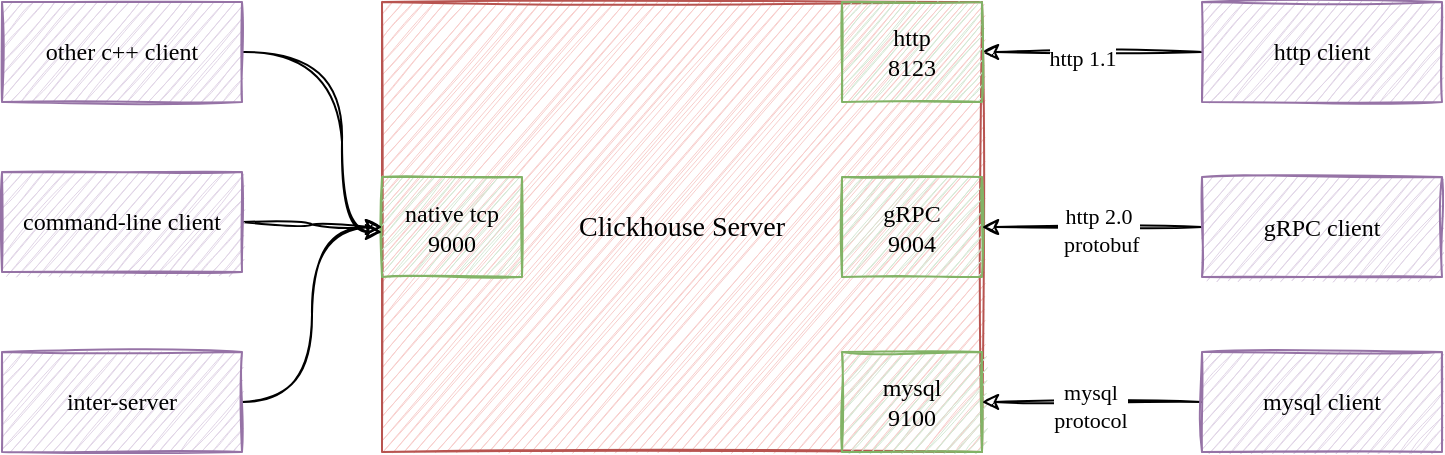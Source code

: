 <mxfile version="16.6.7" type="github">
  <diagram id="9ZpSaxzcpz4ULXaL1X-T" name="第 1 页">
    <mxGraphModel dx="1773" dy="614" grid="1" gridSize="10" guides="1" tooltips="1" connect="1" arrows="1" fold="1" page="1" pageScale="1" pageWidth="827" pageHeight="1169" background="none" math="0" shadow="0">
      <root>
        <mxCell id="0" />
        <mxCell id="1" parent="0" />
        <mxCell id="ykaxEmCodkbpOijnUfok-5" style="edgeStyle=orthogonalEdgeStyle;rounded=0;orthogonalLoop=1;jettySize=auto;html=1;exitX=0;exitY=0.5;exitDx=0;exitDy=0;entryX=1;entryY=0.5;entryDx=0;entryDy=0;sketch=1;" edge="1" parent="1" source="QuoUFKUlMbN6moup9SOk-3" target="ykaxEmCodkbpOijnUfok-1">
          <mxGeometry relative="1" as="geometry" />
        </mxCell>
        <mxCell id="ykaxEmCodkbpOijnUfok-8" value="http 1.1" style="edgeLabel;html=1;align=center;verticalAlign=middle;resizable=0;points=[];sketch=1;rounded=0;fontFamily=Comic Sans MS;fontColor=#000000;" vertex="1" connectable="0" parent="ykaxEmCodkbpOijnUfok-5">
          <mxGeometry x="0.091" y="3" relative="1" as="geometry">
            <mxPoint as="offset" />
          </mxGeometry>
        </mxCell>
        <mxCell id="QuoUFKUlMbN6moup9SOk-3" value="http client" style="rounded=0;whiteSpace=wrap;html=1;fillStyle=auto;fillColor=#e1d5e7;gradientDirection=north;sketch=1;strokeColor=#9673a6;fontFamily=Comic Sans MS;fontColor=#000000;gradientColor=none;glass=0;shadow=0;" parent="1" vertex="1">
          <mxGeometry x="540" y="585" width="120" height="50" as="geometry" />
        </mxCell>
        <mxCell id="i-7tSpso-G0HtrBFlRGV-29" value="&lt;p style=&quot;line-height: 1.2&quot;&gt;&lt;font style=&quot;font-size: 14px&quot;&gt;Clickhouse Server&lt;/font&gt;&lt;/p&gt;" style="rounded=0;whiteSpace=wrap;html=1;fillStyle=auto;fillColor=#f8cecc;gradientDirection=north;sketch=1;strokeColor=#b85450;fontFamily=Comic Sans MS;fontColor=#000000;strokeWidth=1;" parent="1" vertex="1">
          <mxGeometry x="130" y="585" width="300" height="225" as="geometry" />
        </mxCell>
        <mxCell id="ykaxEmCodkbpOijnUfok-1" value="http&lt;br&gt;8123" style="rounded=0;whiteSpace=wrap;html=1;fillStyle=auto;fillColor=#d5e8d4;gradientDirection=north;sketch=1;strokeColor=#82b366;fontFamily=Comic Sans MS;fontColor=#000000;" vertex="1" parent="1">
          <mxGeometry x="360" y="585" width="70" height="50" as="geometry" />
        </mxCell>
        <mxCell id="ykaxEmCodkbpOijnUfok-2" value="native tcp&lt;br&gt;9000" style="rounded=0;whiteSpace=wrap;html=1;fillStyle=auto;fillColor=#d5e8d4;gradientDirection=north;sketch=1;strokeColor=#82b366;fontFamily=Comic Sans MS;fontColor=#000000;" vertex="1" parent="1">
          <mxGeometry x="130" y="672.5" width="70" height="50" as="geometry" />
        </mxCell>
        <mxCell id="ykaxEmCodkbpOijnUfok-3" value="mysql&lt;br&gt;9100" style="rounded=0;whiteSpace=wrap;html=1;fillStyle=auto;fillColor=#d5e8d4;gradientDirection=north;sketch=1;strokeColor=#82b366;fontFamily=Comic Sans MS;fontColor=#000000;" vertex="1" parent="1">
          <mxGeometry x="360" y="760" width="70" height="50" as="geometry" />
        </mxCell>
        <mxCell id="ykaxEmCodkbpOijnUfok-4" value="gRPC&lt;br&gt;9004" style="rounded=0;whiteSpace=wrap;html=1;fillStyle=auto;fillColor=#d5e8d4;gradientDirection=north;sketch=1;strokeColor=#82b366;fontFamily=Comic Sans MS;fontColor=#000000;" vertex="1" parent="1">
          <mxGeometry x="360" y="672.5" width="70" height="50" as="geometry" />
        </mxCell>
        <mxCell id="ykaxEmCodkbpOijnUfok-7" value="" style="edgeStyle=orthogonalEdgeStyle;rounded=0;orthogonalLoop=1;jettySize=auto;html=1;sketch=1;" edge="1" parent="1" source="ykaxEmCodkbpOijnUfok-6" target="ykaxEmCodkbpOijnUfok-4">
          <mxGeometry relative="1" as="geometry" />
        </mxCell>
        <mxCell id="ykaxEmCodkbpOijnUfok-9" value="http 2.0&lt;br&gt;&amp;nbsp;protobuf" style="edgeLabel;html=1;align=center;verticalAlign=middle;resizable=0;points=[];sketch=1;rounded=0;fontFamily=Comic Sans MS;fontColor=#000000;" vertex="1" connectable="0" parent="ykaxEmCodkbpOijnUfok-7">
          <mxGeometry x="-0.054" y="1" relative="1" as="geometry">
            <mxPoint as="offset" />
          </mxGeometry>
        </mxCell>
        <mxCell id="ykaxEmCodkbpOijnUfok-6" value="gRPC client" style="rounded=0;whiteSpace=wrap;html=1;fillStyle=auto;fillColor=#e1d5e7;gradientDirection=north;sketch=1;strokeColor=#9673a6;fontFamily=Comic Sans MS;fontColor=#000000;gradientColor=none;glass=0;shadow=0;" vertex="1" parent="1">
          <mxGeometry x="540" y="672.5" width="120" height="50" as="geometry" />
        </mxCell>
        <mxCell id="ykaxEmCodkbpOijnUfok-11" value="" style="edgeStyle=orthogonalEdgeStyle;rounded=0;orthogonalLoop=1;jettySize=auto;html=1;sketch=1;" edge="1" parent="1" source="ykaxEmCodkbpOijnUfok-10" target="ykaxEmCodkbpOijnUfok-3">
          <mxGeometry relative="1" as="geometry" />
        </mxCell>
        <mxCell id="ykaxEmCodkbpOijnUfok-12" value="mysql &lt;br&gt;protocol" style="edgeLabel;html=1;align=center;verticalAlign=middle;resizable=0;points=[];sketch=1;rounded=0;fontFamily=Comic Sans MS;fontColor=#000000;" vertex="1" connectable="0" parent="ykaxEmCodkbpOijnUfok-11">
          <mxGeometry x="0.018" y="2" relative="1" as="geometry">
            <mxPoint as="offset" />
          </mxGeometry>
        </mxCell>
        <mxCell id="ykaxEmCodkbpOijnUfok-10" value="mysql client" style="rounded=0;whiteSpace=wrap;html=1;fillStyle=auto;fillColor=#e1d5e7;gradientDirection=north;sketch=1;strokeColor=#9673a6;fontFamily=Comic Sans MS;fontColor=#000000;gradientColor=none;glass=0;shadow=0;" vertex="1" parent="1">
          <mxGeometry x="540" y="760" width="120" height="50" as="geometry" />
        </mxCell>
        <mxCell id="ykaxEmCodkbpOijnUfok-17" style="edgeStyle=orthogonalEdgeStyle;orthogonalLoop=1;jettySize=auto;html=1;exitX=1;exitY=0.5;exitDx=0;exitDy=0;entryX=0;entryY=0.5;entryDx=0;entryDy=0;sketch=1;curved=1;rounded=0;" edge="1" parent="1" source="ykaxEmCodkbpOijnUfok-14" target="i-7tSpso-G0HtrBFlRGV-29">
          <mxGeometry relative="1" as="geometry" />
        </mxCell>
        <mxCell id="ykaxEmCodkbpOijnUfok-14" value="inter-server" style="rounded=0;whiteSpace=wrap;html=1;fillStyle=auto;fillColor=#e1d5e7;gradientDirection=north;sketch=1;strokeColor=#9673a6;fontFamily=Comic Sans MS;fontColor=#000000;" vertex="1" parent="1">
          <mxGeometry x="-60" y="760" width="120" height="50" as="geometry" />
        </mxCell>
        <mxCell id="ykaxEmCodkbpOijnUfok-18" style="edgeStyle=orthogonalEdgeStyle;orthogonalLoop=1;jettySize=auto;html=1;exitX=1;exitY=0.5;exitDx=0;exitDy=0;sketch=1;curved=1;rounded=0;" edge="1" parent="1" source="ykaxEmCodkbpOijnUfok-15" target="ykaxEmCodkbpOijnUfok-2">
          <mxGeometry relative="1" as="geometry" />
        </mxCell>
        <mxCell id="ykaxEmCodkbpOijnUfok-15" value="command-line client" style="rounded=0;whiteSpace=wrap;html=1;fillStyle=auto;fillColor=#e1d5e7;gradientDirection=north;sketch=1;strokeColor=#9673a6;fontFamily=Comic Sans MS;fontColor=#000000;" vertex="1" parent="1">
          <mxGeometry x="-60" y="670" width="120" height="50" as="geometry" />
        </mxCell>
        <mxCell id="ykaxEmCodkbpOijnUfok-19" style="edgeStyle=orthogonalEdgeStyle;orthogonalLoop=1;jettySize=auto;html=1;exitX=1;exitY=0.5;exitDx=0;exitDy=0;sketch=1;curved=1;rounded=0;" edge="1" parent="1" source="ykaxEmCodkbpOijnUfok-16">
          <mxGeometry relative="1" as="geometry">
            <mxPoint x="130" y="700" as="targetPoint" />
            <Array as="points">
              <mxPoint x="110" y="610" />
              <mxPoint x="110" y="700" />
            </Array>
          </mxGeometry>
        </mxCell>
        <mxCell id="ykaxEmCodkbpOijnUfok-16" value="other c++ client" style="rounded=0;whiteSpace=wrap;html=1;fillStyle=auto;fillColor=#e1d5e7;gradientDirection=north;sketch=1;strokeColor=#9673a6;fontFamily=Comic Sans MS;fontColor=#000000;" vertex="1" parent="1">
          <mxGeometry x="-60" y="585" width="120" height="50" as="geometry" />
        </mxCell>
      </root>
    </mxGraphModel>
  </diagram>
</mxfile>
